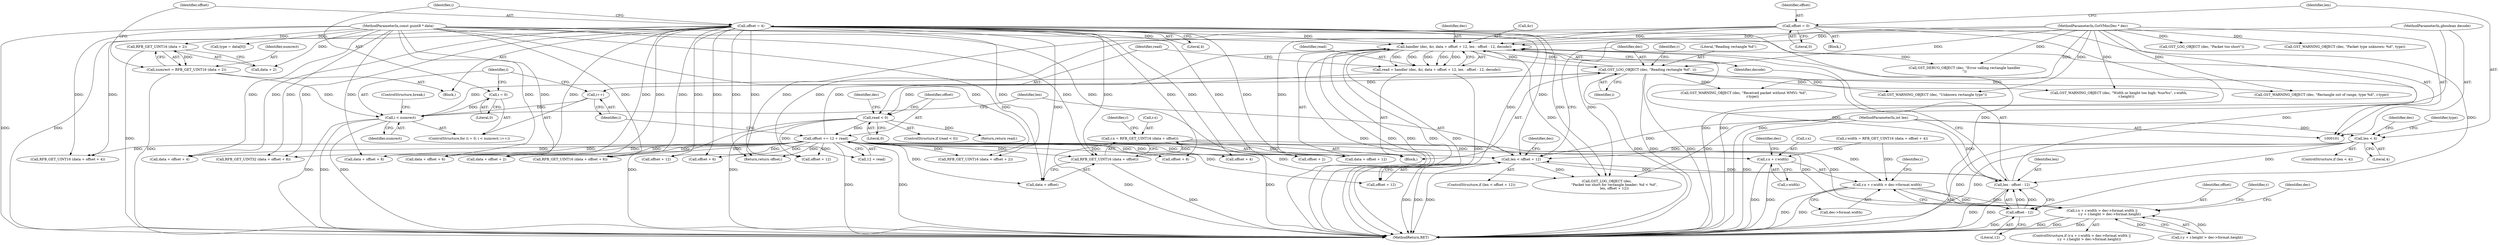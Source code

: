 digraph "0_gstreamer_4cb1bcf1422bbcd79c0f683edb7ee85e3f7a31fe@integer" {
"1000176" [label="(Call,r.x = RFB_GET_UINT16 (data + offset))"];
"1000180" [label="(Call,RFB_GET_UINT16 (data + offset))"];
"1000103" [label="(MethodParameterIn,const guint8 * data)"];
"1000141" [label="(Call,offset = 4)"];
"1000389" [label="(Call,offset += 12 + read)"];
"1000380" [label="(Call,read < 0)"];
"1000362" [label="(Call,read = handler (dec, &r, data + offset + 12, len - offset - 12, decode))"];
"1000364" [label="(Call,handler (dec, &r, data + offset + 12, len - offset - 12, decode))"];
"1000172" [label="(Call,GST_LOG_OBJECT (dec, \"Reading rectangle %d\", i))"];
"1000102" [label="(MethodParameterIn,GstVMncDec * dec)"];
"1000148" [label="(Call,i < numrect)"];
"1000151" [label="(Call,i++)"];
"1000145" [label="(Call,i = 0)"];
"1000133" [label="(Call,numrect = RFB_GET_UINT16 (data + 2))"];
"1000135" [label="(Call,RFB_GET_UINT16 (data + 2))"];
"1000109" [label="(Call,offset = 0)"];
"1000373" [label="(Call,len - offset - 12)"];
"1000113" [label="(Call,len < 4)"];
"1000104" [label="(MethodParameterIn,int len)"];
"1000157" [label="(Call,len < offset + 12)"];
"1000375" [label="(Call,offset - 12)"];
"1000105" [label="(MethodParameterIn,gboolean decode)"];
"1000247" [label="(Call,r.x + r.width > dec->format.width)"];
"1000246" [label="(Call,r.x + r.width > dec->format.width ||\n              r.y + r.height > dec->format.height)"];
"1000248" [label="(Call,r.x + r.width)"];
"1000249" [label="(Call,r.x)"];
"1000365" [label="(Identifier,dec)"];
"1000189" [label="(Call,data + offset + 2)"];
"1000382" [label="(Literal,0)"];
"1000109" [label="(Call,offset = 0)"];
"1000274" [label="(Call,GST_WARNING_OBJECT (dec, \"Rectangle out of range, type %d\", r.type))"];
"1000391" [label="(Call,12 + read)"];
"1000117" [label="(Call,GST_LOG_OBJECT (dec, \"Packet too short\"))"];
"1000199" [label="(Call,data + offset + 4)"];
"1000114" [label="(Identifier,len)"];
"1000375" [label="(Call,offset - 12)"];
"1000402" [label="(Return,return offset;)"];
"1000180" [label="(Call,RFB_GET_UINT16 (data + offset))"];
"1000362" [label="(Call,read = handler (dec, &r, data + offset + 12, len - offset - 12, decode))"];
"1000363" [label="(Identifier,read)"];
"1000191" [label="(Call,offset + 2)"];
"1000376" [label="(Identifier,offset)"];
"1000176" [label="(Call,r.x = RFB_GET_UINT16 (data + offset))"];
"1000131" [label="(Block,)"];
"1000377" [label="(Literal,12)"];
"1000175" [label="(Identifier,i)"];
"1000158" [label="(Identifier,len)"];
"1000218" [label="(Call,RFB_GET_UINT32 (data + offset + 8))"];
"1000134" [label="(Identifier,numrect)"];
"1000122" [label="(Call,type = data[0])"];
"1000103" [label="(MethodParameterIn,const guint8 * data)"];
"1000104" [label="(MethodParameterIn,int len)"];
"1000309" [label="(Identifier,r)"];
"1000153" [label="(Block,)"];
"1000188" [label="(Call,RFB_GET_UINT16 (data + offset + 2))"];
"1000102" [label="(MethodParameterIn,GstVMncDec * dec)"];
"1000136" [label="(Call,data + 2)"];
"1000144" [label="(ControlStructure,for (i = 0; i < numrect; i++))"];
"1000275" [label="(Identifier,dec)"];
"1000174" [label="(Literal,\"Reading rectangle %d\")"];
"1000178" [label="(Identifier,r)"];
"1000118" [label="(Identifier,dec)"];
"1000255" [label="(Call,dec->format.width)"];
"1000173" [label="(Identifier,dec)"];
"1000147" [label="(Literal,0)"];
"1000150" [label="(Identifier,numrect)"];
"1000389" [label="(Call,offset += 12 + read)"];
"1000370" [label="(Call,offset + 12)"];
"1000112" [label="(ControlStructure,if (len < 4))"];
"1000159" [label="(Call,offset + 12)"];
"1000366" [label="(Call,&r)"];
"1000246" [label="(Call,r.x + r.width > dec->format.width ||\n              r.y + r.height > dec->format.height)"];
"1000172" [label="(Call,GST_LOG_OBJECT (dec, \"Reading rectangle %d\", i))"];
"1000201" [label="(Call,offset + 4)"];
"1000209" [label="(Call,data + offset + 6)"];
"1000357" [label="(Call,GST_WARNING_OBJECT (dec, \"Unknown rectangle type\"))"];
"1000164" [label="(Identifier,dec)"];
"1000143" [label="(Literal,4)"];
"1000373" [label="(Call,len - offset - 12)"];
"1000105" [label="(MethodParameterIn,gboolean decode)"];
"1000385" [label="(Identifier,dec)"];
"1000142" [label="(Identifier,offset)"];
"1000368" [label="(Call,data + offset + 12)"];
"1000106" [label="(Block,)"];
"1000221" [label="(Call,offset + 8)"];
"1000151" [label="(Call,i++)"];
"1000237" [label="(Call,GST_WARNING_OBJECT (dec, \"Received packet without WMVi: %d\",\n                r.type))"];
"1000110" [label="(Identifier,offset)"];
"1000115" [label="(Literal,4)"];
"1000380" [label="(Call,read < 0)"];
"1000133" [label="(Call,numrect = RFB_GET_UINT16 (data + 2))"];
"1000113" [label="(Call,len < 4)"];
"1000141" [label="(Call,offset = 4)"];
"1000396" [label="(Call,GST_WARNING_OBJECT (dec, \"Packet type unknown: %d\", type))"];
"1000379" [label="(ControlStructure,if (read < 0))"];
"1000387" [label="(Return,return read;)"];
"1000186" [label="(Identifier,r)"];
"1000208" [label="(Call,RFB_GET_UINT16 (data + offset + 6))"];
"1000156" [label="(ControlStructure,if (len < offset + 12))"];
"1000257" [label="(Identifier,dec)"];
"1000211" [label="(Call,offset + 6)"];
"1000263" [label="(Identifier,r)"];
"1000198" [label="(Call,RFB_GET_UINT16 (data + offset + 4))"];
"1000364" [label="(Call,handler (dec, &r, data + offset + 12, len - offset - 12, decode))"];
"1000177" [label="(Call,r.x)"];
"1000252" [label="(Call,r.width)"];
"1000296" [label="(Call,GST_WARNING_OBJECT (dec, \"Width or height too high: %ux%u\", r.width,\n              r.height))"];
"1000248" [label="(Call,r.x + r.width)"];
"1000146" [label="(Identifier,i)"];
"1000111" [label="(Literal,0)"];
"1000247" [label="(Call,r.x + r.width > dec->format.width)"];
"1000394" [label="(ControlStructure,break;)"];
"1000219" [label="(Call,data + offset + 8)"];
"1000145" [label="(Call,i = 0)"];
"1000163" [label="(Call,GST_LOG_OBJECT (dec,\n              \"Packet too short for rectangle header: %d < %d\",\n              len, offset + 12))"];
"1000157" [label="(Call,len < offset + 12)"];
"1000167" [label="(Call,offset + 12)"];
"1000194" [label="(Call,r.width = RFB_GET_UINT16 (data + offset + 4))"];
"1000135" [label="(Call,RFB_GET_UINT16 (data + 2))"];
"1000123" [label="(Identifier,type)"];
"1000260" [label="(Call,r.y + r.height > dec->format.height)"];
"1000152" [label="(Identifier,i)"];
"1000390" [label="(Identifier,offset)"];
"1000149" [label="(Identifier,i)"];
"1000378" [label="(Identifier,decode)"];
"1000181" [label="(Call,data + offset)"];
"1000404" [label="(MethodReturn,RET)"];
"1000381" [label="(Identifier,read)"];
"1000245" [label="(ControlStructure,if (r.x + r.width > dec->format.width ||\n              r.y + r.height > dec->format.height))"];
"1000384" [label="(Call,GST_DEBUG_OBJECT (dec, \"Error calling rectangle handler\n\"))"];
"1000148" [label="(Call,i < numrect)"];
"1000374" [label="(Identifier,len)"];
"1000176" -> "1000153"  [label="AST: "];
"1000176" -> "1000180"  [label="CFG: "];
"1000177" -> "1000176"  [label="AST: "];
"1000180" -> "1000176"  [label="AST: "];
"1000186" -> "1000176"  [label="CFG: "];
"1000176" -> "1000404"  [label="DDG: "];
"1000176" -> "1000404"  [label="DDG: "];
"1000180" -> "1000176"  [label="DDG: "];
"1000176" -> "1000247"  [label="DDG: "];
"1000176" -> "1000248"  [label="DDG: "];
"1000180" -> "1000181"  [label="CFG: "];
"1000181" -> "1000180"  [label="AST: "];
"1000180" -> "1000404"  [label="DDG: "];
"1000103" -> "1000180"  [label="DDG: "];
"1000141" -> "1000180"  [label="DDG: "];
"1000389" -> "1000180"  [label="DDG: "];
"1000103" -> "1000101"  [label="AST: "];
"1000103" -> "1000404"  [label="DDG: "];
"1000103" -> "1000122"  [label="DDG: "];
"1000103" -> "1000135"  [label="DDG: "];
"1000103" -> "1000136"  [label="DDG: "];
"1000103" -> "1000181"  [label="DDG: "];
"1000103" -> "1000188"  [label="DDG: "];
"1000103" -> "1000189"  [label="DDG: "];
"1000103" -> "1000198"  [label="DDG: "];
"1000103" -> "1000199"  [label="DDG: "];
"1000103" -> "1000208"  [label="DDG: "];
"1000103" -> "1000209"  [label="DDG: "];
"1000103" -> "1000218"  [label="DDG: "];
"1000103" -> "1000219"  [label="DDG: "];
"1000103" -> "1000364"  [label="DDG: "];
"1000103" -> "1000368"  [label="DDG: "];
"1000141" -> "1000131"  [label="AST: "];
"1000141" -> "1000143"  [label="CFG: "];
"1000142" -> "1000141"  [label="AST: "];
"1000143" -> "1000141"  [label="AST: "];
"1000146" -> "1000141"  [label="CFG: "];
"1000141" -> "1000404"  [label="DDG: "];
"1000141" -> "1000157"  [label="DDG: "];
"1000141" -> "1000159"  [label="DDG: "];
"1000141" -> "1000163"  [label="DDG: "];
"1000141" -> "1000167"  [label="DDG: "];
"1000141" -> "1000181"  [label="DDG: "];
"1000141" -> "1000188"  [label="DDG: "];
"1000141" -> "1000189"  [label="DDG: "];
"1000141" -> "1000191"  [label="DDG: "];
"1000141" -> "1000198"  [label="DDG: "];
"1000141" -> "1000199"  [label="DDG: "];
"1000141" -> "1000201"  [label="DDG: "];
"1000141" -> "1000208"  [label="DDG: "];
"1000141" -> "1000209"  [label="DDG: "];
"1000141" -> "1000211"  [label="DDG: "];
"1000141" -> "1000218"  [label="DDG: "];
"1000141" -> "1000219"  [label="DDG: "];
"1000141" -> "1000221"  [label="DDG: "];
"1000141" -> "1000364"  [label="DDG: "];
"1000141" -> "1000368"  [label="DDG: "];
"1000141" -> "1000370"  [label="DDG: "];
"1000141" -> "1000375"  [label="DDG: "];
"1000141" -> "1000402"  [label="DDG: "];
"1000389" -> "1000153"  [label="AST: "];
"1000389" -> "1000391"  [label="CFG: "];
"1000390" -> "1000389"  [label="AST: "];
"1000391" -> "1000389"  [label="AST: "];
"1000152" -> "1000389"  [label="CFG: "];
"1000389" -> "1000404"  [label="DDG: "];
"1000389" -> "1000404"  [label="DDG: "];
"1000389" -> "1000157"  [label="DDG: "];
"1000389" -> "1000159"  [label="DDG: "];
"1000389" -> "1000163"  [label="DDG: "];
"1000389" -> "1000167"  [label="DDG: "];
"1000389" -> "1000181"  [label="DDG: "];
"1000389" -> "1000188"  [label="DDG: "];
"1000389" -> "1000189"  [label="DDG: "];
"1000389" -> "1000191"  [label="DDG: "];
"1000389" -> "1000198"  [label="DDG: "];
"1000389" -> "1000199"  [label="DDG: "];
"1000389" -> "1000201"  [label="DDG: "];
"1000389" -> "1000208"  [label="DDG: "];
"1000389" -> "1000209"  [label="DDG: "];
"1000389" -> "1000211"  [label="DDG: "];
"1000389" -> "1000218"  [label="DDG: "];
"1000389" -> "1000219"  [label="DDG: "];
"1000389" -> "1000221"  [label="DDG: "];
"1000389" -> "1000364"  [label="DDG: "];
"1000389" -> "1000368"  [label="DDG: "];
"1000389" -> "1000370"  [label="DDG: "];
"1000389" -> "1000375"  [label="DDG: "];
"1000380" -> "1000389"  [label="DDG: "];
"1000375" -> "1000389"  [label="DDG: "];
"1000389" -> "1000402"  [label="DDG: "];
"1000380" -> "1000379"  [label="AST: "];
"1000380" -> "1000382"  [label="CFG: "];
"1000381" -> "1000380"  [label="AST: "];
"1000382" -> "1000380"  [label="AST: "];
"1000385" -> "1000380"  [label="CFG: "];
"1000390" -> "1000380"  [label="CFG: "];
"1000380" -> "1000404"  [label="DDG: "];
"1000380" -> "1000404"  [label="DDG: "];
"1000362" -> "1000380"  [label="DDG: "];
"1000380" -> "1000387"  [label="DDG: "];
"1000380" -> "1000391"  [label="DDG: "];
"1000362" -> "1000153"  [label="AST: "];
"1000362" -> "1000364"  [label="CFG: "];
"1000363" -> "1000362"  [label="AST: "];
"1000364" -> "1000362"  [label="AST: "];
"1000381" -> "1000362"  [label="CFG: "];
"1000362" -> "1000404"  [label="DDG: "];
"1000364" -> "1000362"  [label="DDG: "];
"1000364" -> "1000362"  [label="DDG: "];
"1000364" -> "1000362"  [label="DDG: "];
"1000364" -> "1000362"  [label="DDG: "];
"1000364" -> "1000362"  [label="DDG: "];
"1000364" -> "1000378"  [label="CFG: "];
"1000365" -> "1000364"  [label="AST: "];
"1000366" -> "1000364"  [label="AST: "];
"1000368" -> "1000364"  [label="AST: "];
"1000373" -> "1000364"  [label="AST: "];
"1000378" -> "1000364"  [label="AST: "];
"1000364" -> "1000404"  [label="DDG: "];
"1000364" -> "1000404"  [label="DDG: "];
"1000364" -> "1000404"  [label="DDG: "];
"1000364" -> "1000404"  [label="DDG: "];
"1000364" -> "1000404"  [label="DDG: "];
"1000364" -> "1000163"  [label="DDG: "];
"1000364" -> "1000172"  [label="DDG: "];
"1000172" -> "1000364"  [label="DDG: "];
"1000102" -> "1000364"  [label="DDG: "];
"1000109" -> "1000364"  [label="DDG: "];
"1000373" -> "1000364"  [label="DDG: "];
"1000373" -> "1000364"  [label="DDG: "];
"1000105" -> "1000364"  [label="DDG: "];
"1000364" -> "1000384"  [label="DDG: "];
"1000172" -> "1000153"  [label="AST: "];
"1000172" -> "1000175"  [label="CFG: "];
"1000173" -> "1000172"  [label="AST: "];
"1000174" -> "1000172"  [label="AST: "];
"1000175" -> "1000172"  [label="AST: "];
"1000178" -> "1000172"  [label="CFG: "];
"1000172" -> "1000404"  [label="DDG: "];
"1000172" -> "1000404"  [label="DDG: "];
"1000172" -> "1000404"  [label="DDG: "];
"1000172" -> "1000151"  [label="DDG: "];
"1000102" -> "1000172"  [label="DDG: "];
"1000148" -> "1000172"  [label="DDG: "];
"1000172" -> "1000237"  [label="DDG: "];
"1000172" -> "1000274"  [label="DDG: "];
"1000172" -> "1000296"  [label="DDG: "];
"1000172" -> "1000357"  [label="DDG: "];
"1000102" -> "1000101"  [label="AST: "];
"1000102" -> "1000404"  [label="DDG: "];
"1000102" -> "1000117"  [label="DDG: "];
"1000102" -> "1000163"  [label="DDG: "];
"1000102" -> "1000237"  [label="DDG: "];
"1000102" -> "1000274"  [label="DDG: "];
"1000102" -> "1000296"  [label="DDG: "];
"1000102" -> "1000357"  [label="DDG: "];
"1000102" -> "1000384"  [label="DDG: "];
"1000102" -> "1000396"  [label="DDG: "];
"1000148" -> "1000144"  [label="AST: "];
"1000148" -> "1000150"  [label="CFG: "];
"1000149" -> "1000148"  [label="AST: "];
"1000150" -> "1000148"  [label="AST: "];
"1000158" -> "1000148"  [label="CFG: "];
"1000394" -> "1000148"  [label="CFG: "];
"1000148" -> "1000404"  [label="DDG: "];
"1000148" -> "1000404"  [label="DDG: "];
"1000148" -> "1000404"  [label="DDG: "];
"1000151" -> "1000148"  [label="DDG: "];
"1000145" -> "1000148"  [label="DDG: "];
"1000133" -> "1000148"  [label="DDG: "];
"1000151" -> "1000144"  [label="AST: "];
"1000151" -> "1000152"  [label="CFG: "];
"1000152" -> "1000151"  [label="AST: "];
"1000149" -> "1000151"  [label="CFG: "];
"1000145" -> "1000144"  [label="AST: "];
"1000145" -> "1000147"  [label="CFG: "];
"1000146" -> "1000145"  [label="AST: "];
"1000147" -> "1000145"  [label="AST: "];
"1000149" -> "1000145"  [label="CFG: "];
"1000133" -> "1000131"  [label="AST: "];
"1000133" -> "1000135"  [label="CFG: "];
"1000134" -> "1000133"  [label="AST: "];
"1000135" -> "1000133"  [label="AST: "];
"1000142" -> "1000133"  [label="CFG: "];
"1000133" -> "1000404"  [label="DDG: "];
"1000135" -> "1000133"  [label="DDG: "];
"1000135" -> "1000136"  [label="CFG: "];
"1000136" -> "1000135"  [label="AST: "];
"1000135" -> "1000404"  [label="DDG: "];
"1000109" -> "1000106"  [label="AST: "];
"1000109" -> "1000111"  [label="CFG: "];
"1000110" -> "1000109"  [label="AST: "];
"1000111" -> "1000109"  [label="AST: "];
"1000114" -> "1000109"  [label="CFG: "];
"1000109" -> "1000404"  [label="DDG: "];
"1000109" -> "1000368"  [label="DDG: "];
"1000109" -> "1000370"  [label="DDG: "];
"1000109" -> "1000375"  [label="DDG: "];
"1000109" -> "1000402"  [label="DDG: "];
"1000373" -> "1000375"  [label="CFG: "];
"1000374" -> "1000373"  [label="AST: "];
"1000375" -> "1000373"  [label="AST: "];
"1000378" -> "1000373"  [label="CFG: "];
"1000373" -> "1000404"  [label="DDG: "];
"1000373" -> "1000404"  [label="DDG: "];
"1000373" -> "1000157"  [label="DDG: "];
"1000113" -> "1000373"  [label="DDG: "];
"1000157" -> "1000373"  [label="DDG: "];
"1000104" -> "1000373"  [label="DDG: "];
"1000375" -> "1000373"  [label="DDG: "];
"1000375" -> "1000373"  [label="DDG: "];
"1000113" -> "1000112"  [label="AST: "];
"1000113" -> "1000115"  [label="CFG: "];
"1000114" -> "1000113"  [label="AST: "];
"1000115" -> "1000113"  [label="AST: "];
"1000118" -> "1000113"  [label="CFG: "];
"1000123" -> "1000113"  [label="CFG: "];
"1000113" -> "1000404"  [label="DDG: "];
"1000113" -> "1000404"  [label="DDG: "];
"1000104" -> "1000113"  [label="DDG: "];
"1000113" -> "1000157"  [label="DDG: "];
"1000104" -> "1000101"  [label="AST: "];
"1000104" -> "1000404"  [label="DDG: "];
"1000104" -> "1000157"  [label="DDG: "];
"1000104" -> "1000163"  [label="DDG: "];
"1000157" -> "1000156"  [label="AST: "];
"1000157" -> "1000159"  [label="CFG: "];
"1000158" -> "1000157"  [label="AST: "];
"1000159" -> "1000157"  [label="AST: "];
"1000164" -> "1000157"  [label="CFG: "];
"1000173" -> "1000157"  [label="CFG: "];
"1000157" -> "1000404"  [label="DDG: "];
"1000157" -> "1000404"  [label="DDG: "];
"1000157" -> "1000404"  [label="DDG: "];
"1000157" -> "1000163"  [label="DDG: "];
"1000375" -> "1000377"  [label="CFG: "];
"1000376" -> "1000375"  [label="AST: "];
"1000377" -> "1000375"  [label="AST: "];
"1000375" -> "1000404"  [label="DDG: "];
"1000105" -> "1000101"  [label="AST: "];
"1000105" -> "1000404"  [label="DDG: "];
"1000247" -> "1000246"  [label="AST: "];
"1000247" -> "1000255"  [label="CFG: "];
"1000248" -> "1000247"  [label="AST: "];
"1000255" -> "1000247"  [label="AST: "];
"1000263" -> "1000247"  [label="CFG: "];
"1000246" -> "1000247"  [label="CFG: "];
"1000247" -> "1000404"  [label="DDG: "];
"1000247" -> "1000404"  [label="DDG: "];
"1000247" -> "1000246"  [label="DDG: "];
"1000247" -> "1000246"  [label="DDG: "];
"1000194" -> "1000247"  [label="DDG: "];
"1000246" -> "1000245"  [label="AST: "];
"1000246" -> "1000260"  [label="CFG: "];
"1000260" -> "1000246"  [label="AST: "];
"1000275" -> "1000246"  [label="CFG: "];
"1000309" -> "1000246"  [label="CFG: "];
"1000246" -> "1000404"  [label="DDG: "];
"1000246" -> "1000404"  [label="DDG: "];
"1000246" -> "1000404"  [label="DDG: "];
"1000260" -> "1000246"  [label="DDG: "];
"1000260" -> "1000246"  [label="DDG: "];
"1000248" -> "1000252"  [label="CFG: "];
"1000249" -> "1000248"  [label="AST: "];
"1000252" -> "1000248"  [label="AST: "];
"1000257" -> "1000248"  [label="CFG: "];
"1000248" -> "1000404"  [label="DDG: "];
"1000248" -> "1000404"  [label="DDG: "];
"1000194" -> "1000248"  [label="DDG: "];
}
